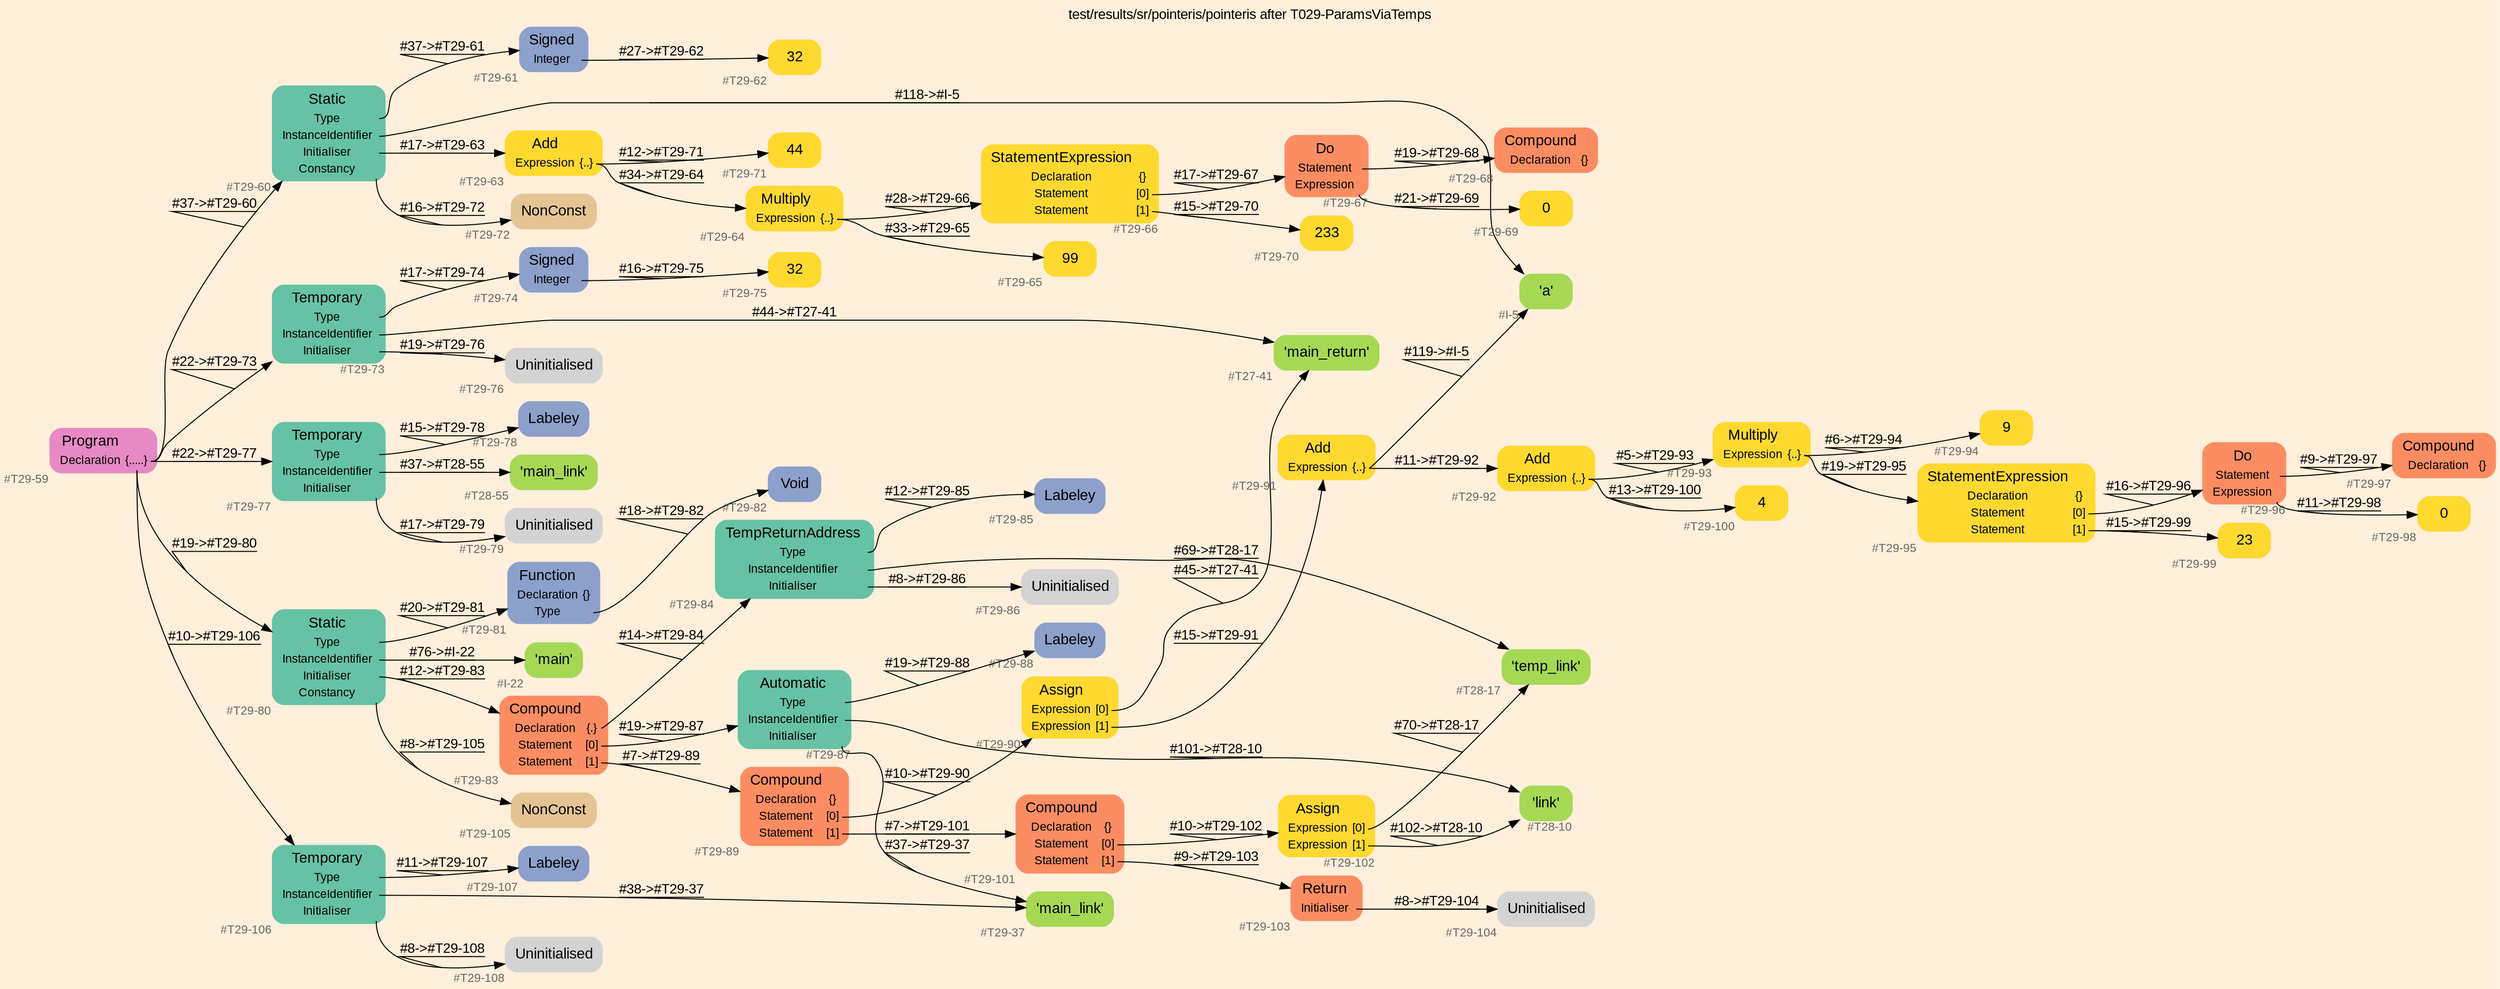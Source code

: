 digraph "test/results/sr/pointeris/pointeris after T029-ParamsViaTemps" {
label = "test/results/sr/pointeris/pointeris after T029-ParamsViaTemps"
labelloc = t
graph [
    rankdir = "LR"
    ranksep = 0.3
    bgcolor = antiquewhite1
    color = black
    fontcolor = black
    fontname = "Arial"
];
node [
    fontname = "Arial"
];
edge [
    fontname = "Arial"
];

// -------------------- node figure --------------------
// -------- block #T29-59 ----------
"#T29-59" [
    fillcolor = "/set28/4"
    xlabel = "#T29-59"
    fontsize = "12"
    fontcolor = grey40
    shape = "plaintext"
    label = <<TABLE BORDER="0" CELLBORDER="0" CELLSPACING="0">
     <TR><TD><FONT COLOR="black" POINT-SIZE="15">Program</FONT></TD></TR>
     <TR><TD><FONT COLOR="black" POINT-SIZE="12">Declaration</FONT></TD><TD PORT="port0"><FONT COLOR="black" POINT-SIZE="12">{.....}</FONT></TD></TR>
    </TABLE>>
    style = "rounded,filled"
];

// -------- block #T29-60 ----------
"#T29-60" [
    fillcolor = "/set28/1"
    xlabel = "#T29-60"
    fontsize = "12"
    fontcolor = grey40
    shape = "plaintext"
    label = <<TABLE BORDER="0" CELLBORDER="0" CELLSPACING="0">
     <TR><TD><FONT COLOR="black" POINT-SIZE="15">Static</FONT></TD></TR>
     <TR><TD><FONT COLOR="black" POINT-SIZE="12">Type</FONT></TD><TD PORT="port0"></TD></TR>
     <TR><TD><FONT COLOR="black" POINT-SIZE="12">InstanceIdentifier</FONT></TD><TD PORT="port1"></TD></TR>
     <TR><TD><FONT COLOR="black" POINT-SIZE="12">Initialiser</FONT></TD><TD PORT="port2"></TD></TR>
     <TR><TD><FONT COLOR="black" POINT-SIZE="12">Constancy</FONT></TD><TD PORT="port3"></TD></TR>
    </TABLE>>
    style = "rounded,filled"
];

// -------- block #T29-61 ----------
"#T29-61" [
    fillcolor = "/set28/3"
    xlabel = "#T29-61"
    fontsize = "12"
    fontcolor = grey40
    shape = "plaintext"
    label = <<TABLE BORDER="0" CELLBORDER="0" CELLSPACING="0">
     <TR><TD><FONT COLOR="black" POINT-SIZE="15">Signed</FONT></TD></TR>
     <TR><TD><FONT COLOR="black" POINT-SIZE="12">Integer</FONT></TD><TD PORT="port0"></TD></TR>
    </TABLE>>
    style = "rounded,filled"
];

// -------- block #T29-62 ----------
"#T29-62" [
    fillcolor = "/set28/6"
    xlabel = "#T29-62"
    fontsize = "12"
    fontcolor = grey40
    shape = "plaintext"
    label = <<TABLE BORDER="0" CELLBORDER="0" CELLSPACING="0">
     <TR><TD><FONT COLOR="black" POINT-SIZE="15">32</FONT></TD></TR>
    </TABLE>>
    style = "rounded,filled"
];

// -------- block #I-5 ----------
"#I-5" [
    fillcolor = "/set28/5"
    xlabel = "#I-5"
    fontsize = "12"
    fontcolor = grey40
    shape = "plaintext"
    label = <<TABLE BORDER="0" CELLBORDER="0" CELLSPACING="0">
     <TR><TD><FONT COLOR="black" POINT-SIZE="15">'a'</FONT></TD></TR>
    </TABLE>>
    style = "rounded,filled"
];

// -------- block #T29-63 ----------
"#T29-63" [
    fillcolor = "/set28/6"
    xlabel = "#T29-63"
    fontsize = "12"
    fontcolor = grey40
    shape = "plaintext"
    label = <<TABLE BORDER="0" CELLBORDER="0" CELLSPACING="0">
     <TR><TD><FONT COLOR="black" POINT-SIZE="15">Add</FONT></TD></TR>
     <TR><TD><FONT COLOR="black" POINT-SIZE="12">Expression</FONT></TD><TD PORT="port0"><FONT COLOR="black" POINT-SIZE="12">{..}</FONT></TD></TR>
    </TABLE>>
    style = "rounded,filled"
];

// -------- block #T29-64 ----------
"#T29-64" [
    fillcolor = "/set28/6"
    xlabel = "#T29-64"
    fontsize = "12"
    fontcolor = grey40
    shape = "plaintext"
    label = <<TABLE BORDER="0" CELLBORDER="0" CELLSPACING="0">
     <TR><TD><FONT COLOR="black" POINT-SIZE="15">Multiply</FONT></TD></TR>
     <TR><TD><FONT COLOR="black" POINT-SIZE="12">Expression</FONT></TD><TD PORT="port0"><FONT COLOR="black" POINT-SIZE="12">{..}</FONT></TD></TR>
    </TABLE>>
    style = "rounded,filled"
];

// -------- block #T29-65 ----------
"#T29-65" [
    fillcolor = "/set28/6"
    xlabel = "#T29-65"
    fontsize = "12"
    fontcolor = grey40
    shape = "plaintext"
    label = <<TABLE BORDER="0" CELLBORDER="0" CELLSPACING="0">
     <TR><TD><FONT COLOR="black" POINT-SIZE="15">99</FONT></TD></TR>
    </TABLE>>
    style = "rounded,filled"
];

// -------- block #T29-66 ----------
"#T29-66" [
    fillcolor = "/set28/6"
    xlabel = "#T29-66"
    fontsize = "12"
    fontcolor = grey40
    shape = "plaintext"
    label = <<TABLE BORDER="0" CELLBORDER="0" CELLSPACING="0">
     <TR><TD><FONT COLOR="black" POINT-SIZE="15">StatementExpression</FONT></TD></TR>
     <TR><TD><FONT COLOR="black" POINT-SIZE="12">Declaration</FONT></TD><TD PORT="port0"><FONT COLOR="black" POINT-SIZE="12">{}</FONT></TD></TR>
     <TR><TD><FONT COLOR="black" POINT-SIZE="12">Statement</FONT></TD><TD PORT="port1"><FONT COLOR="black" POINT-SIZE="12">[0]</FONT></TD></TR>
     <TR><TD><FONT COLOR="black" POINT-SIZE="12">Statement</FONT></TD><TD PORT="port2"><FONT COLOR="black" POINT-SIZE="12">[1]</FONT></TD></TR>
    </TABLE>>
    style = "rounded,filled"
];

// -------- block #T29-67 ----------
"#T29-67" [
    fillcolor = "/set28/2"
    xlabel = "#T29-67"
    fontsize = "12"
    fontcolor = grey40
    shape = "plaintext"
    label = <<TABLE BORDER="0" CELLBORDER="0" CELLSPACING="0">
     <TR><TD><FONT COLOR="black" POINT-SIZE="15">Do</FONT></TD></TR>
     <TR><TD><FONT COLOR="black" POINT-SIZE="12">Statement</FONT></TD><TD PORT="port0"></TD></TR>
     <TR><TD><FONT COLOR="black" POINT-SIZE="12">Expression</FONT></TD><TD PORT="port1"></TD></TR>
    </TABLE>>
    style = "rounded,filled"
];

// -------- block #T29-68 ----------
"#T29-68" [
    fillcolor = "/set28/2"
    xlabel = "#T29-68"
    fontsize = "12"
    fontcolor = grey40
    shape = "plaintext"
    label = <<TABLE BORDER="0" CELLBORDER="0" CELLSPACING="0">
     <TR><TD><FONT COLOR="black" POINT-SIZE="15">Compound</FONT></TD></TR>
     <TR><TD><FONT COLOR="black" POINT-SIZE="12">Declaration</FONT></TD><TD PORT="port0"><FONT COLOR="black" POINT-SIZE="12">{}</FONT></TD></TR>
    </TABLE>>
    style = "rounded,filled"
];

// -------- block #T29-69 ----------
"#T29-69" [
    fillcolor = "/set28/6"
    xlabel = "#T29-69"
    fontsize = "12"
    fontcolor = grey40
    shape = "plaintext"
    label = <<TABLE BORDER="0" CELLBORDER="0" CELLSPACING="0">
     <TR><TD><FONT COLOR="black" POINT-SIZE="15">0</FONT></TD></TR>
    </TABLE>>
    style = "rounded,filled"
];

// -------- block #T29-70 ----------
"#T29-70" [
    fillcolor = "/set28/6"
    xlabel = "#T29-70"
    fontsize = "12"
    fontcolor = grey40
    shape = "plaintext"
    label = <<TABLE BORDER="0" CELLBORDER="0" CELLSPACING="0">
     <TR><TD><FONT COLOR="black" POINT-SIZE="15">233</FONT></TD></TR>
    </TABLE>>
    style = "rounded,filled"
];

// -------- block #T29-71 ----------
"#T29-71" [
    fillcolor = "/set28/6"
    xlabel = "#T29-71"
    fontsize = "12"
    fontcolor = grey40
    shape = "plaintext"
    label = <<TABLE BORDER="0" CELLBORDER="0" CELLSPACING="0">
     <TR><TD><FONT COLOR="black" POINT-SIZE="15">44</FONT></TD></TR>
    </TABLE>>
    style = "rounded,filled"
];

// -------- block #T29-72 ----------
"#T29-72" [
    fillcolor = "/set28/7"
    xlabel = "#T29-72"
    fontsize = "12"
    fontcolor = grey40
    shape = "plaintext"
    label = <<TABLE BORDER="0" CELLBORDER="0" CELLSPACING="0">
     <TR><TD><FONT COLOR="black" POINT-SIZE="15">NonConst</FONT></TD></TR>
    </TABLE>>
    style = "rounded,filled"
];

// -------- block #T29-73 ----------
"#T29-73" [
    fillcolor = "/set28/1"
    xlabel = "#T29-73"
    fontsize = "12"
    fontcolor = grey40
    shape = "plaintext"
    label = <<TABLE BORDER="0" CELLBORDER="0" CELLSPACING="0">
     <TR><TD><FONT COLOR="black" POINT-SIZE="15">Temporary</FONT></TD></TR>
     <TR><TD><FONT COLOR="black" POINT-SIZE="12">Type</FONT></TD><TD PORT="port0"></TD></TR>
     <TR><TD><FONT COLOR="black" POINT-SIZE="12">InstanceIdentifier</FONT></TD><TD PORT="port1"></TD></TR>
     <TR><TD><FONT COLOR="black" POINT-SIZE="12">Initialiser</FONT></TD><TD PORT="port2"></TD></TR>
    </TABLE>>
    style = "rounded,filled"
];

// -------- block #T29-74 ----------
"#T29-74" [
    fillcolor = "/set28/3"
    xlabel = "#T29-74"
    fontsize = "12"
    fontcolor = grey40
    shape = "plaintext"
    label = <<TABLE BORDER="0" CELLBORDER="0" CELLSPACING="0">
     <TR><TD><FONT COLOR="black" POINT-SIZE="15">Signed</FONT></TD></TR>
     <TR><TD><FONT COLOR="black" POINT-SIZE="12">Integer</FONT></TD><TD PORT="port0"></TD></TR>
    </TABLE>>
    style = "rounded,filled"
];

// -------- block #T29-75 ----------
"#T29-75" [
    fillcolor = "/set28/6"
    xlabel = "#T29-75"
    fontsize = "12"
    fontcolor = grey40
    shape = "plaintext"
    label = <<TABLE BORDER="0" CELLBORDER="0" CELLSPACING="0">
     <TR><TD><FONT COLOR="black" POINT-SIZE="15">32</FONT></TD></TR>
    </TABLE>>
    style = "rounded,filled"
];

// -------- block #T27-41 ----------
"#T27-41" [
    fillcolor = "/set28/5"
    xlabel = "#T27-41"
    fontsize = "12"
    fontcolor = grey40
    shape = "plaintext"
    label = <<TABLE BORDER="0" CELLBORDER="0" CELLSPACING="0">
     <TR><TD><FONT COLOR="black" POINT-SIZE="15">'main_return'</FONT></TD></TR>
    </TABLE>>
    style = "rounded,filled"
];

// -------- block #T29-76 ----------
"#T29-76" [
    xlabel = "#T29-76"
    fontsize = "12"
    fontcolor = grey40
    shape = "plaintext"
    label = <<TABLE BORDER="0" CELLBORDER="0" CELLSPACING="0">
     <TR><TD><FONT COLOR="black" POINT-SIZE="15">Uninitialised</FONT></TD></TR>
    </TABLE>>
    style = "rounded,filled"
];

// -------- block #T29-77 ----------
"#T29-77" [
    fillcolor = "/set28/1"
    xlabel = "#T29-77"
    fontsize = "12"
    fontcolor = grey40
    shape = "plaintext"
    label = <<TABLE BORDER="0" CELLBORDER="0" CELLSPACING="0">
     <TR><TD><FONT COLOR="black" POINT-SIZE="15">Temporary</FONT></TD></TR>
     <TR><TD><FONT COLOR="black" POINT-SIZE="12">Type</FONT></TD><TD PORT="port0"></TD></TR>
     <TR><TD><FONT COLOR="black" POINT-SIZE="12">InstanceIdentifier</FONT></TD><TD PORT="port1"></TD></TR>
     <TR><TD><FONT COLOR="black" POINT-SIZE="12">Initialiser</FONT></TD><TD PORT="port2"></TD></TR>
    </TABLE>>
    style = "rounded,filled"
];

// -------- block #T29-78 ----------
"#T29-78" [
    fillcolor = "/set28/3"
    xlabel = "#T29-78"
    fontsize = "12"
    fontcolor = grey40
    shape = "plaintext"
    label = <<TABLE BORDER="0" CELLBORDER="0" CELLSPACING="0">
     <TR><TD><FONT COLOR="black" POINT-SIZE="15">Labeley</FONT></TD></TR>
    </TABLE>>
    style = "rounded,filled"
];

// -------- block #T28-55 ----------
"#T28-55" [
    fillcolor = "/set28/5"
    xlabel = "#T28-55"
    fontsize = "12"
    fontcolor = grey40
    shape = "plaintext"
    label = <<TABLE BORDER="0" CELLBORDER="0" CELLSPACING="0">
     <TR><TD><FONT COLOR="black" POINT-SIZE="15">'main_link'</FONT></TD></TR>
    </TABLE>>
    style = "rounded,filled"
];

// -------- block #T29-79 ----------
"#T29-79" [
    xlabel = "#T29-79"
    fontsize = "12"
    fontcolor = grey40
    shape = "plaintext"
    label = <<TABLE BORDER="0" CELLBORDER="0" CELLSPACING="0">
     <TR><TD><FONT COLOR="black" POINT-SIZE="15">Uninitialised</FONT></TD></TR>
    </TABLE>>
    style = "rounded,filled"
];

// -------- block #T29-80 ----------
"#T29-80" [
    fillcolor = "/set28/1"
    xlabel = "#T29-80"
    fontsize = "12"
    fontcolor = grey40
    shape = "plaintext"
    label = <<TABLE BORDER="0" CELLBORDER="0" CELLSPACING="0">
     <TR><TD><FONT COLOR="black" POINT-SIZE="15">Static</FONT></TD></TR>
     <TR><TD><FONT COLOR="black" POINT-SIZE="12">Type</FONT></TD><TD PORT="port0"></TD></TR>
     <TR><TD><FONT COLOR="black" POINT-SIZE="12">InstanceIdentifier</FONT></TD><TD PORT="port1"></TD></TR>
     <TR><TD><FONT COLOR="black" POINT-SIZE="12">Initialiser</FONT></TD><TD PORT="port2"></TD></TR>
     <TR><TD><FONT COLOR="black" POINT-SIZE="12">Constancy</FONT></TD><TD PORT="port3"></TD></TR>
    </TABLE>>
    style = "rounded,filled"
];

// -------- block #T29-81 ----------
"#T29-81" [
    fillcolor = "/set28/3"
    xlabel = "#T29-81"
    fontsize = "12"
    fontcolor = grey40
    shape = "plaintext"
    label = <<TABLE BORDER="0" CELLBORDER="0" CELLSPACING="0">
     <TR><TD><FONT COLOR="black" POINT-SIZE="15">Function</FONT></TD></TR>
     <TR><TD><FONT COLOR="black" POINT-SIZE="12">Declaration</FONT></TD><TD PORT="port0"><FONT COLOR="black" POINT-SIZE="12">{}</FONT></TD></TR>
     <TR><TD><FONT COLOR="black" POINT-SIZE="12">Type</FONT></TD><TD PORT="port1"></TD></TR>
    </TABLE>>
    style = "rounded,filled"
];

// -------- block #T29-82 ----------
"#T29-82" [
    fillcolor = "/set28/3"
    xlabel = "#T29-82"
    fontsize = "12"
    fontcolor = grey40
    shape = "plaintext"
    label = <<TABLE BORDER="0" CELLBORDER="0" CELLSPACING="0">
     <TR><TD><FONT COLOR="black" POINT-SIZE="15">Void</FONT></TD></TR>
    </TABLE>>
    style = "rounded,filled"
];

// -------- block #I-22 ----------
"#I-22" [
    fillcolor = "/set28/5"
    xlabel = "#I-22"
    fontsize = "12"
    fontcolor = grey40
    shape = "plaintext"
    label = <<TABLE BORDER="0" CELLBORDER="0" CELLSPACING="0">
     <TR><TD><FONT COLOR="black" POINT-SIZE="15">'main'</FONT></TD></TR>
    </TABLE>>
    style = "rounded,filled"
];

// -------- block #T29-83 ----------
"#T29-83" [
    fillcolor = "/set28/2"
    xlabel = "#T29-83"
    fontsize = "12"
    fontcolor = grey40
    shape = "plaintext"
    label = <<TABLE BORDER="0" CELLBORDER="0" CELLSPACING="0">
     <TR><TD><FONT COLOR="black" POINT-SIZE="15">Compound</FONT></TD></TR>
     <TR><TD><FONT COLOR="black" POINT-SIZE="12">Declaration</FONT></TD><TD PORT="port0"><FONT COLOR="black" POINT-SIZE="12">{.}</FONT></TD></TR>
     <TR><TD><FONT COLOR="black" POINT-SIZE="12">Statement</FONT></TD><TD PORT="port1"><FONT COLOR="black" POINT-SIZE="12">[0]</FONT></TD></TR>
     <TR><TD><FONT COLOR="black" POINT-SIZE="12">Statement</FONT></TD><TD PORT="port2"><FONT COLOR="black" POINT-SIZE="12">[1]</FONT></TD></TR>
    </TABLE>>
    style = "rounded,filled"
];

// -------- block #T29-84 ----------
"#T29-84" [
    fillcolor = "/set28/1"
    xlabel = "#T29-84"
    fontsize = "12"
    fontcolor = grey40
    shape = "plaintext"
    label = <<TABLE BORDER="0" CELLBORDER="0" CELLSPACING="0">
     <TR><TD><FONT COLOR="black" POINT-SIZE="15">TempReturnAddress</FONT></TD></TR>
     <TR><TD><FONT COLOR="black" POINT-SIZE="12">Type</FONT></TD><TD PORT="port0"></TD></TR>
     <TR><TD><FONT COLOR="black" POINT-SIZE="12">InstanceIdentifier</FONT></TD><TD PORT="port1"></TD></TR>
     <TR><TD><FONT COLOR="black" POINT-SIZE="12">Initialiser</FONT></TD><TD PORT="port2"></TD></TR>
    </TABLE>>
    style = "rounded,filled"
];

// -------- block #T29-85 ----------
"#T29-85" [
    fillcolor = "/set28/3"
    xlabel = "#T29-85"
    fontsize = "12"
    fontcolor = grey40
    shape = "plaintext"
    label = <<TABLE BORDER="0" CELLBORDER="0" CELLSPACING="0">
     <TR><TD><FONT COLOR="black" POINT-SIZE="15">Labeley</FONT></TD></TR>
    </TABLE>>
    style = "rounded,filled"
];

// -------- block #T28-17 ----------
"#T28-17" [
    fillcolor = "/set28/5"
    xlabel = "#T28-17"
    fontsize = "12"
    fontcolor = grey40
    shape = "plaintext"
    label = <<TABLE BORDER="0" CELLBORDER="0" CELLSPACING="0">
     <TR><TD><FONT COLOR="black" POINT-SIZE="15">'temp_link'</FONT></TD></TR>
    </TABLE>>
    style = "rounded,filled"
];

// -------- block #T29-86 ----------
"#T29-86" [
    xlabel = "#T29-86"
    fontsize = "12"
    fontcolor = grey40
    shape = "plaintext"
    label = <<TABLE BORDER="0" CELLBORDER="0" CELLSPACING="0">
     <TR><TD><FONT COLOR="black" POINT-SIZE="15">Uninitialised</FONT></TD></TR>
    </TABLE>>
    style = "rounded,filled"
];

// -------- block #T29-87 ----------
"#T29-87" [
    fillcolor = "/set28/1"
    xlabel = "#T29-87"
    fontsize = "12"
    fontcolor = grey40
    shape = "plaintext"
    label = <<TABLE BORDER="0" CELLBORDER="0" CELLSPACING="0">
     <TR><TD><FONT COLOR="black" POINT-SIZE="15">Automatic</FONT></TD></TR>
     <TR><TD><FONT COLOR="black" POINT-SIZE="12">Type</FONT></TD><TD PORT="port0"></TD></TR>
     <TR><TD><FONT COLOR="black" POINT-SIZE="12">InstanceIdentifier</FONT></TD><TD PORT="port1"></TD></TR>
     <TR><TD><FONT COLOR="black" POINT-SIZE="12">Initialiser</FONT></TD><TD PORT="port2"></TD></TR>
    </TABLE>>
    style = "rounded,filled"
];

// -------- block #T29-88 ----------
"#T29-88" [
    fillcolor = "/set28/3"
    xlabel = "#T29-88"
    fontsize = "12"
    fontcolor = grey40
    shape = "plaintext"
    label = <<TABLE BORDER="0" CELLBORDER="0" CELLSPACING="0">
     <TR><TD><FONT COLOR="black" POINT-SIZE="15">Labeley</FONT></TD></TR>
    </TABLE>>
    style = "rounded,filled"
];

// -------- block #T28-10 ----------
"#T28-10" [
    fillcolor = "/set28/5"
    xlabel = "#T28-10"
    fontsize = "12"
    fontcolor = grey40
    shape = "plaintext"
    label = <<TABLE BORDER="0" CELLBORDER="0" CELLSPACING="0">
     <TR><TD><FONT COLOR="black" POINT-SIZE="15">'link'</FONT></TD></TR>
    </TABLE>>
    style = "rounded,filled"
];

// -------- block #T29-37 ----------
"#T29-37" [
    fillcolor = "/set28/5"
    xlabel = "#T29-37"
    fontsize = "12"
    fontcolor = grey40
    shape = "plaintext"
    label = <<TABLE BORDER="0" CELLBORDER="0" CELLSPACING="0">
     <TR><TD><FONT COLOR="black" POINT-SIZE="15">'main_link'</FONT></TD></TR>
    </TABLE>>
    style = "rounded,filled"
];

// -------- block #T29-89 ----------
"#T29-89" [
    fillcolor = "/set28/2"
    xlabel = "#T29-89"
    fontsize = "12"
    fontcolor = grey40
    shape = "plaintext"
    label = <<TABLE BORDER="0" CELLBORDER="0" CELLSPACING="0">
     <TR><TD><FONT COLOR="black" POINT-SIZE="15">Compound</FONT></TD></TR>
     <TR><TD><FONT COLOR="black" POINT-SIZE="12">Declaration</FONT></TD><TD PORT="port0"><FONT COLOR="black" POINT-SIZE="12">{}</FONT></TD></TR>
     <TR><TD><FONT COLOR="black" POINT-SIZE="12">Statement</FONT></TD><TD PORT="port1"><FONT COLOR="black" POINT-SIZE="12">[0]</FONT></TD></TR>
     <TR><TD><FONT COLOR="black" POINT-SIZE="12">Statement</FONT></TD><TD PORT="port2"><FONT COLOR="black" POINT-SIZE="12">[1]</FONT></TD></TR>
    </TABLE>>
    style = "rounded,filled"
];

// -------- block #T29-90 ----------
"#T29-90" [
    fillcolor = "/set28/6"
    xlabel = "#T29-90"
    fontsize = "12"
    fontcolor = grey40
    shape = "plaintext"
    label = <<TABLE BORDER="0" CELLBORDER="0" CELLSPACING="0">
     <TR><TD><FONT COLOR="black" POINT-SIZE="15">Assign</FONT></TD></TR>
     <TR><TD><FONT COLOR="black" POINT-SIZE="12">Expression</FONT></TD><TD PORT="port0"><FONT COLOR="black" POINT-SIZE="12">[0]</FONT></TD></TR>
     <TR><TD><FONT COLOR="black" POINT-SIZE="12">Expression</FONT></TD><TD PORT="port1"><FONT COLOR="black" POINT-SIZE="12">[1]</FONT></TD></TR>
    </TABLE>>
    style = "rounded,filled"
];

// -------- block #T29-91 ----------
"#T29-91" [
    fillcolor = "/set28/6"
    xlabel = "#T29-91"
    fontsize = "12"
    fontcolor = grey40
    shape = "plaintext"
    label = <<TABLE BORDER="0" CELLBORDER="0" CELLSPACING="0">
     <TR><TD><FONT COLOR="black" POINT-SIZE="15">Add</FONT></TD></TR>
     <TR><TD><FONT COLOR="black" POINT-SIZE="12">Expression</FONT></TD><TD PORT="port0"><FONT COLOR="black" POINT-SIZE="12">{..}</FONT></TD></TR>
    </TABLE>>
    style = "rounded,filled"
];

// -------- block #T29-92 ----------
"#T29-92" [
    fillcolor = "/set28/6"
    xlabel = "#T29-92"
    fontsize = "12"
    fontcolor = grey40
    shape = "plaintext"
    label = <<TABLE BORDER="0" CELLBORDER="0" CELLSPACING="0">
     <TR><TD><FONT COLOR="black" POINT-SIZE="15">Add</FONT></TD></TR>
     <TR><TD><FONT COLOR="black" POINT-SIZE="12">Expression</FONT></TD><TD PORT="port0"><FONT COLOR="black" POINT-SIZE="12">{..}</FONT></TD></TR>
    </TABLE>>
    style = "rounded,filled"
];

// -------- block #T29-93 ----------
"#T29-93" [
    fillcolor = "/set28/6"
    xlabel = "#T29-93"
    fontsize = "12"
    fontcolor = grey40
    shape = "plaintext"
    label = <<TABLE BORDER="0" CELLBORDER="0" CELLSPACING="0">
     <TR><TD><FONT COLOR="black" POINT-SIZE="15">Multiply</FONT></TD></TR>
     <TR><TD><FONT COLOR="black" POINT-SIZE="12">Expression</FONT></TD><TD PORT="port0"><FONT COLOR="black" POINT-SIZE="12">{..}</FONT></TD></TR>
    </TABLE>>
    style = "rounded,filled"
];

// -------- block #T29-94 ----------
"#T29-94" [
    fillcolor = "/set28/6"
    xlabel = "#T29-94"
    fontsize = "12"
    fontcolor = grey40
    shape = "plaintext"
    label = <<TABLE BORDER="0" CELLBORDER="0" CELLSPACING="0">
     <TR><TD><FONT COLOR="black" POINT-SIZE="15">9</FONT></TD></TR>
    </TABLE>>
    style = "rounded,filled"
];

// -------- block #T29-95 ----------
"#T29-95" [
    fillcolor = "/set28/6"
    xlabel = "#T29-95"
    fontsize = "12"
    fontcolor = grey40
    shape = "plaintext"
    label = <<TABLE BORDER="0" CELLBORDER="0" CELLSPACING="0">
     <TR><TD><FONT COLOR="black" POINT-SIZE="15">StatementExpression</FONT></TD></TR>
     <TR><TD><FONT COLOR="black" POINT-SIZE="12">Declaration</FONT></TD><TD PORT="port0"><FONT COLOR="black" POINT-SIZE="12">{}</FONT></TD></TR>
     <TR><TD><FONT COLOR="black" POINT-SIZE="12">Statement</FONT></TD><TD PORT="port1"><FONT COLOR="black" POINT-SIZE="12">[0]</FONT></TD></TR>
     <TR><TD><FONT COLOR="black" POINT-SIZE="12">Statement</FONT></TD><TD PORT="port2"><FONT COLOR="black" POINT-SIZE="12">[1]</FONT></TD></TR>
    </TABLE>>
    style = "rounded,filled"
];

// -------- block #T29-96 ----------
"#T29-96" [
    fillcolor = "/set28/2"
    xlabel = "#T29-96"
    fontsize = "12"
    fontcolor = grey40
    shape = "plaintext"
    label = <<TABLE BORDER="0" CELLBORDER="0" CELLSPACING="0">
     <TR><TD><FONT COLOR="black" POINT-SIZE="15">Do</FONT></TD></TR>
     <TR><TD><FONT COLOR="black" POINT-SIZE="12">Statement</FONT></TD><TD PORT="port0"></TD></TR>
     <TR><TD><FONT COLOR="black" POINT-SIZE="12">Expression</FONT></TD><TD PORT="port1"></TD></TR>
    </TABLE>>
    style = "rounded,filled"
];

// -------- block #T29-97 ----------
"#T29-97" [
    fillcolor = "/set28/2"
    xlabel = "#T29-97"
    fontsize = "12"
    fontcolor = grey40
    shape = "plaintext"
    label = <<TABLE BORDER="0" CELLBORDER="0" CELLSPACING="0">
     <TR><TD><FONT COLOR="black" POINT-SIZE="15">Compound</FONT></TD></TR>
     <TR><TD><FONT COLOR="black" POINT-SIZE="12">Declaration</FONT></TD><TD PORT="port0"><FONT COLOR="black" POINT-SIZE="12">{}</FONT></TD></TR>
    </TABLE>>
    style = "rounded,filled"
];

// -------- block #T29-98 ----------
"#T29-98" [
    fillcolor = "/set28/6"
    xlabel = "#T29-98"
    fontsize = "12"
    fontcolor = grey40
    shape = "plaintext"
    label = <<TABLE BORDER="0" CELLBORDER="0" CELLSPACING="0">
     <TR><TD><FONT COLOR="black" POINT-SIZE="15">0</FONT></TD></TR>
    </TABLE>>
    style = "rounded,filled"
];

// -------- block #T29-99 ----------
"#T29-99" [
    fillcolor = "/set28/6"
    xlabel = "#T29-99"
    fontsize = "12"
    fontcolor = grey40
    shape = "plaintext"
    label = <<TABLE BORDER="0" CELLBORDER="0" CELLSPACING="0">
     <TR><TD><FONT COLOR="black" POINT-SIZE="15">23</FONT></TD></TR>
    </TABLE>>
    style = "rounded,filled"
];

// -------- block #T29-100 ----------
"#T29-100" [
    fillcolor = "/set28/6"
    xlabel = "#T29-100"
    fontsize = "12"
    fontcolor = grey40
    shape = "plaintext"
    label = <<TABLE BORDER="0" CELLBORDER="0" CELLSPACING="0">
     <TR><TD><FONT COLOR="black" POINT-SIZE="15">4</FONT></TD></TR>
    </TABLE>>
    style = "rounded,filled"
];

// -------- block #T29-101 ----------
"#T29-101" [
    fillcolor = "/set28/2"
    xlabel = "#T29-101"
    fontsize = "12"
    fontcolor = grey40
    shape = "plaintext"
    label = <<TABLE BORDER="0" CELLBORDER="0" CELLSPACING="0">
     <TR><TD><FONT COLOR="black" POINT-SIZE="15">Compound</FONT></TD></TR>
     <TR><TD><FONT COLOR="black" POINT-SIZE="12">Declaration</FONT></TD><TD PORT="port0"><FONT COLOR="black" POINT-SIZE="12">{}</FONT></TD></TR>
     <TR><TD><FONT COLOR="black" POINT-SIZE="12">Statement</FONT></TD><TD PORT="port1"><FONT COLOR="black" POINT-SIZE="12">[0]</FONT></TD></TR>
     <TR><TD><FONT COLOR="black" POINT-SIZE="12">Statement</FONT></TD><TD PORT="port2"><FONT COLOR="black" POINT-SIZE="12">[1]</FONT></TD></TR>
    </TABLE>>
    style = "rounded,filled"
];

// -------- block #T29-102 ----------
"#T29-102" [
    fillcolor = "/set28/6"
    xlabel = "#T29-102"
    fontsize = "12"
    fontcolor = grey40
    shape = "plaintext"
    label = <<TABLE BORDER="0" CELLBORDER="0" CELLSPACING="0">
     <TR><TD><FONT COLOR="black" POINT-SIZE="15">Assign</FONT></TD></TR>
     <TR><TD><FONT COLOR="black" POINT-SIZE="12">Expression</FONT></TD><TD PORT="port0"><FONT COLOR="black" POINT-SIZE="12">[0]</FONT></TD></TR>
     <TR><TD><FONT COLOR="black" POINT-SIZE="12">Expression</FONT></TD><TD PORT="port1"><FONT COLOR="black" POINT-SIZE="12">[1]</FONT></TD></TR>
    </TABLE>>
    style = "rounded,filled"
];

// -------- block #T29-103 ----------
"#T29-103" [
    fillcolor = "/set28/2"
    xlabel = "#T29-103"
    fontsize = "12"
    fontcolor = grey40
    shape = "plaintext"
    label = <<TABLE BORDER="0" CELLBORDER="0" CELLSPACING="0">
     <TR><TD><FONT COLOR="black" POINT-SIZE="15">Return</FONT></TD></TR>
     <TR><TD><FONT COLOR="black" POINT-SIZE="12">Initialiser</FONT></TD><TD PORT="port0"></TD></TR>
    </TABLE>>
    style = "rounded,filled"
];

// -------- block #T29-104 ----------
"#T29-104" [
    xlabel = "#T29-104"
    fontsize = "12"
    fontcolor = grey40
    shape = "plaintext"
    label = <<TABLE BORDER="0" CELLBORDER="0" CELLSPACING="0">
     <TR><TD><FONT COLOR="black" POINT-SIZE="15">Uninitialised</FONT></TD></TR>
    </TABLE>>
    style = "rounded,filled"
];

// -------- block #T29-105 ----------
"#T29-105" [
    fillcolor = "/set28/7"
    xlabel = "#T29-105"
    fontsize = "12"
    fontcolor = grey40
    shape = "plaintext"
    label = <<TABLE BORDER="0" CELLBORDER="0" CELLSPACING="0">
     <TR><TD><FONT COLOR="black" POINT-SIZE="15">NonConst</FONT></TD></TR>
    </TABLE>>
    style = "rounded,filled"
];

// -------- block #T29-106 ----------
"#T29-106" [
    fillcolor = "/set28/1"
    xlabel = "#T29-106"
    fontsize = "12"
    fontcolor = grey40
    shape = "plaintext"
    label = <<TABLE BORDER="0" CELLBORDER="0" CELLSPACING="0">
     <TR><TD><FONT COLOR="black" POINT-SIZE="15">Temporary</FONT></TD></TR>
     <TR><TD><FONT COLOR="black" POINT-SIZE="12">Type</FONT></TD><TD PORT="port0"></TD></TR>
     <TR><TD><FONT COLOR="black" POINT-SIZE="12">InstanceIdentifier</FONT></TD><TD PORT="port1"></TD></TR>
     <TR><TD><FONT COLOR="black" POINT-SIZE="12">Initialiser</FONT></TD><TD PORT="port2"></TD></TR>
    </TABLE>>
    style = "rounded,filled"
];

// -------- block #T29-107 ----------
"#T29-107" [
    fillcolor = "/set28/3"
    xlabel = "#T29-107"
    fontsize = "12"
    fontcolor = grey40
    shape = "plaintext"
    label = <<TABLE BORDER="0" CELLBORDER="0" CELLSPACING="0">
     <TR><TD><FONT COLOR="black" POINT-SIZE="15">Labeley</FONT></TD></TR>
    </TABLE>>
    style = "rounded,filled"
];

// -------- block #T29-108 ----------
"#T29-108" [
    xlabel = "#T29-108"
    fontsize = "12"
    fontcolor = grey40
    shape = "plaintext"
    label = <<TABLE BORDER="0" CELLBORDER="0" CELLSPACING="0">
     <TR><TD><FONT COLOR="black" POINT-SIZE="15">Uninitialised</FONT></TD></TR>
    </TABLE>>
    style = "rounded,filled"
];

"#T29-59":port0 -> "#T29-60" [
    label = "#37-&gt;#T29-60"
    decorate = true
    color = black
    fontcolor = black
];

"#T29-59":port0 -> "#T29-73" [
    label = "#22-&gt;#T29-73"
    decorate = true
    color = black
    fontcolor = black
];

"#T29-59":port0 -> "#T29-77" [
    label = "#22-&gt;#T29-77"
    decorate = true
    color = black
    fontcolor = black
];

"#T29-59":port0 -> "#T29-80" [
    label = "#19-&gt;#T29-80"
    decorate = true
    color = black
    fontcolor = black
];

"#T29-59":port0 -> "#T29-106" [
    label = "#10-&gt;#T29-106"
    decorate = true
    color = black
    fontcolor = black
];

"#T29-60":port0 -> "#T29-61" [
    label = "#37-&gt;#T29-61"
    decorate = true
    color = black
    fontcolor = black
];

"#T29-60":port1 -> "#I-5" [
    label = "#118-&gt;#I-5"
    decorate = true
    color = black
    fontcolor = black
];

"#T29-60":port2 -> "#T29-63" [
    label = "#17-&gt;#T29-63"
    decorate = true
    color = black
    fontcolor = black
];

"#T29-60":port3 -> "#T29-72" [
    label = "#16-&gt;#T29-72"
    decorate = true
    color = black
    fontcolor = black
];

"#T29-61":port0 -> "#T29-62" [
    label = "#27-&gt;#T29-62"
    decorate = true
    color = black
    fontcolor = black
];

"#T29-63":port0 -> "#T29-64" [
    label = "#34-&gt;#T29-64"
    decorate = true
    color = black
    fontcolor = black
];

"#T29-63":port0 -> "#T29-71" [
    label = "#12-&gt;#T29-71"
    decorate = true
    color = black
    fontcolor = black
];

"#T29-64":port0 -> "#T29-65" [
    label = "#33-&gt;#T29-65"
    decorate = true
    color = black
    fontcolor = black
];

"#T29-64":port0 -> "#T29-66" [
    label = "#28-&gt;#T29-66"
    decorate = true
    color = black
    fontcolor = black
];

"#T29-66":port1 -> "#T29-67" [
    label = "#17-&gt;#T29-67"
    decorate = true
    color = black
    fontcolor = black
];

"#T29-66":port2 -> "#T29-70" [
    label = "#15-&gt;#T29-70"
    decorate = true
    color = black
    fontcolor = black
];

"#T29-67":port0 -> "#T29-68" [
    label = "#19-&gt;#T29-68"
    decorate = true
    color = black
    fontcolor = black
];

"#T29-67":port1 -> "#T29-69" [
    label = "#21-&gt;#T29-69"
    decorate = true
    color = black
    fontcolor = black
];

"#T29-73":port0 -> "#T29-74" [
    label = "#17-&gt;#T29-74"
    decorate = true
    color = black
    fontcolor = black
];

"#T29-73":port1 -> "#T27-41" [
    label = "#44-&gt;#T27-41"
    decorate = true
    color = black
    fontcolor = black
];

"#T29-73":port2 -> "#T29-76" [
    label = "#19-&gt;#T29-76"
    decorate = true
    color = black
    fontcolor = black
];

"#T29-74":port0 -> "#T29-75" [
    label = "#16-&gt;#T29-75"
    decorate = true
    color = black
    fontcolor = black
];

"#T29-77":port0 -> "#T29-78" [
    label = "#15-&gt;#T29-78"
    decorate = true
    color = black
    fontcolor = black
];

"#T29-77":port1 -> "#T28-55" [
    label = "#37-&gt;#T28-55"
    decorate = true
    color = black
    fontcolor = black
];

"#T29-77":port2 -> "#T29-79" [
    label = "#17-&gt;#T29-79"
    decorate = true
    color = black
    fontcolor = black
];

"#T29-80":port0 -> "#T29-81" [
    label = "#20-&gt;#T29-81"
    decorate = true
    color = black
    fontcolor = black
];

"#T29-80":port1 -> "#I-22" [
    label = "#76-&gt;#I-22"
    decorate = true
    color = black
    fontcolor = black
];

"#T29-80":port2 -> "#T29-83" [
    label = "#12-&gt;#T29-83"
    decorate = true
    color = black
    fontcolor = black
];

"#T29-80":port3 -> "#T29-105" [
    label = "#8-&gt;#T29-105"
    decorate = true
    color = black
    fontcolor = black
];

"#T29-81":port1 -> "#T29-82" [
    label = "#18-&gt;#T29-82"
    decorate = true
    color = black
    fontcolor = black
];

"#T29-83":port0 -> "#T29-84" [
    label = "#14-&gt;#T29-84"
    decorate = true
    color = black
    fontcolor = black
];

"#T29-83":port1 -> "#T29-87" [
    label = "#19-&gt;#T29-87"
    decorate = true
    color = black
    fontcolor = black
];

"#T29-83":port2 -> "#T29-89" [
    label = "#7-&gt;#T29-89"
    decorate = true
    color = black
    fontcolor = black
];

"#T29-84":port0 -> "#T29-85" [
    label = "#12-&gt;#T29-85"
    decorate = true
    color = black
    fontcolor = black
];

"#T29-84":port1 -> "#T28-17" [
    label = "#69-&gt;#T28-17"
    decorate = true
    color = black
    fontcolor = black
];

"#T29-84":port2 -> "#T29-86" [
    label = "#8-&gt;#T29-86"
    decorate = true
    color = black
    fontcolor = black
];

"#T29-87":port0 -> "#T29-88" [
    label = "#19-&gt;#T29-88"
    decorate = true
    color = black
    fontcolor = black
];

"#T29-87":port1 -> "#T28-10" [
    label = "#101-&gt;#T28-10"
    decorate = true
    color = black
    fontcolor = black
];

"#T29-87":port2 -> "#T29-37" [
    label = "#37-&gt;#T29-37"
    decorate = true
    color = black
    fontcolor = black
];

"#T29-89":port1 -> "#T29-90" [
    label = "#10-&gt;#T29-90"
    decorate = true
    color = black
    fontcolor = black
];

"#T29-89":port2 -> "#T29-101" [
    label = "#7-&gt;#T29-101"
    decorate = true
    color = black
    fontcolor = black
];

"#T29-90":port0 -> "#T27-41" [
    label = "#45-&gt;#T27-41"
    decorate = true
    color = black
    fontcolor = black
];

"#T29-90":port1 -> "#T29-91" [
    label = "#15-&gt;#T29-91"
    decorate = true
    color = black
    fontcolor = black
];

"#T29-91":port0 -> "#T29-92" [
    label = "#11-&gt;#T29-92"
    decorate = true
    color = black
    fontcolor = black
];

"#T29-91":port0 -> "#I-5" [
    label = "#119-&gt;#I-5"
    decorate = true
    color = black
    fontcolor = black
];

"#T29-92":port0 -> "#T29-93" [
    label = "#5-&gt;#T29-93"
    decorate = true
    color = black
    fontcolor = black
];

"#T29-92":port0 -> "#T29-100" [
    label = "#13-&gt;#T29-100"
    decorate = true
    color = black
    fontcolor = black
];

"#T29-93":port0 -> "#T29-94" [
    label = "#6-&gt;#T29-94"
    decorate = true
    color = black
    fontcolor = black
];

"#T29-93":port0 -> "#T29-95" [
    label = "#19-&gt;#T29-95"
    decorate = true
    color = black
    fontcolor = black
];

"#T29-95":port1 -> "#T29-96" [
    label = "#16-&gt;#T29-96"
    decorate = true
    color = black
    fontcolor = black
];

"#T29-95":port2 -> "#T29-99" [
    label = "#15-&gt;#T29-99"
    decorate = true
    color = black
    fontcolor = black
];

"#T29-96":port0 -> "#T29-97" [
    label = "#9-&gt;#T29-97"
    decorate = true
    color = black
    fontcolor = black
];

"#T29-96":port1 -> "#T29-98" [
    label = "#11-&gt;#T29-98"
    decorate = true
    color = black
    fontcolor = black
];

"#T29-101":port1 -> "#T29-102" [
    label = "#10-&gt;#T29-102"
    decorate = true
    color = black
    fontcolor = black
];

"#T29-101":port2 -> "#T29-103" [
    label = "#9-&gt;#T29-103"
    decorate = true
    color = black
    fontcolor = black
];

"#T29-102":port0 -> "#T28-17" [
    label = "#70-&gt;#T28-17"
    decorate = true
    color = black
    fontcolor = black
];

"#T29-102":port1 -> "#T28-10" [
    label = "#102-&gt;#T28-10"
    decorate = true
    color = black
    fontcolor = black
];

"#T29-103":port0 -> "#T29-104" [
    label = "#8-&gt;#T29-104"
    decorate = true
    color = black
    fontcolor = black
];

"#T29-106":port0 -> "#T29-107" [
    label = "#11-&gt;#T29-107"
    decorate = true
    color = black
    fontcolor = black
];

"#T29-106":port1 -> "#T29-37" [
    label = "#38-&gt;#T29-37"
    decorate = true
    color = black
    fontcolor = black
];

"#T29-106":port2 -> "#T29-108" [
    label = "#8-&gt;#T29-108"
    decorate = true
    color = black
    fontcolor = black
];


}
